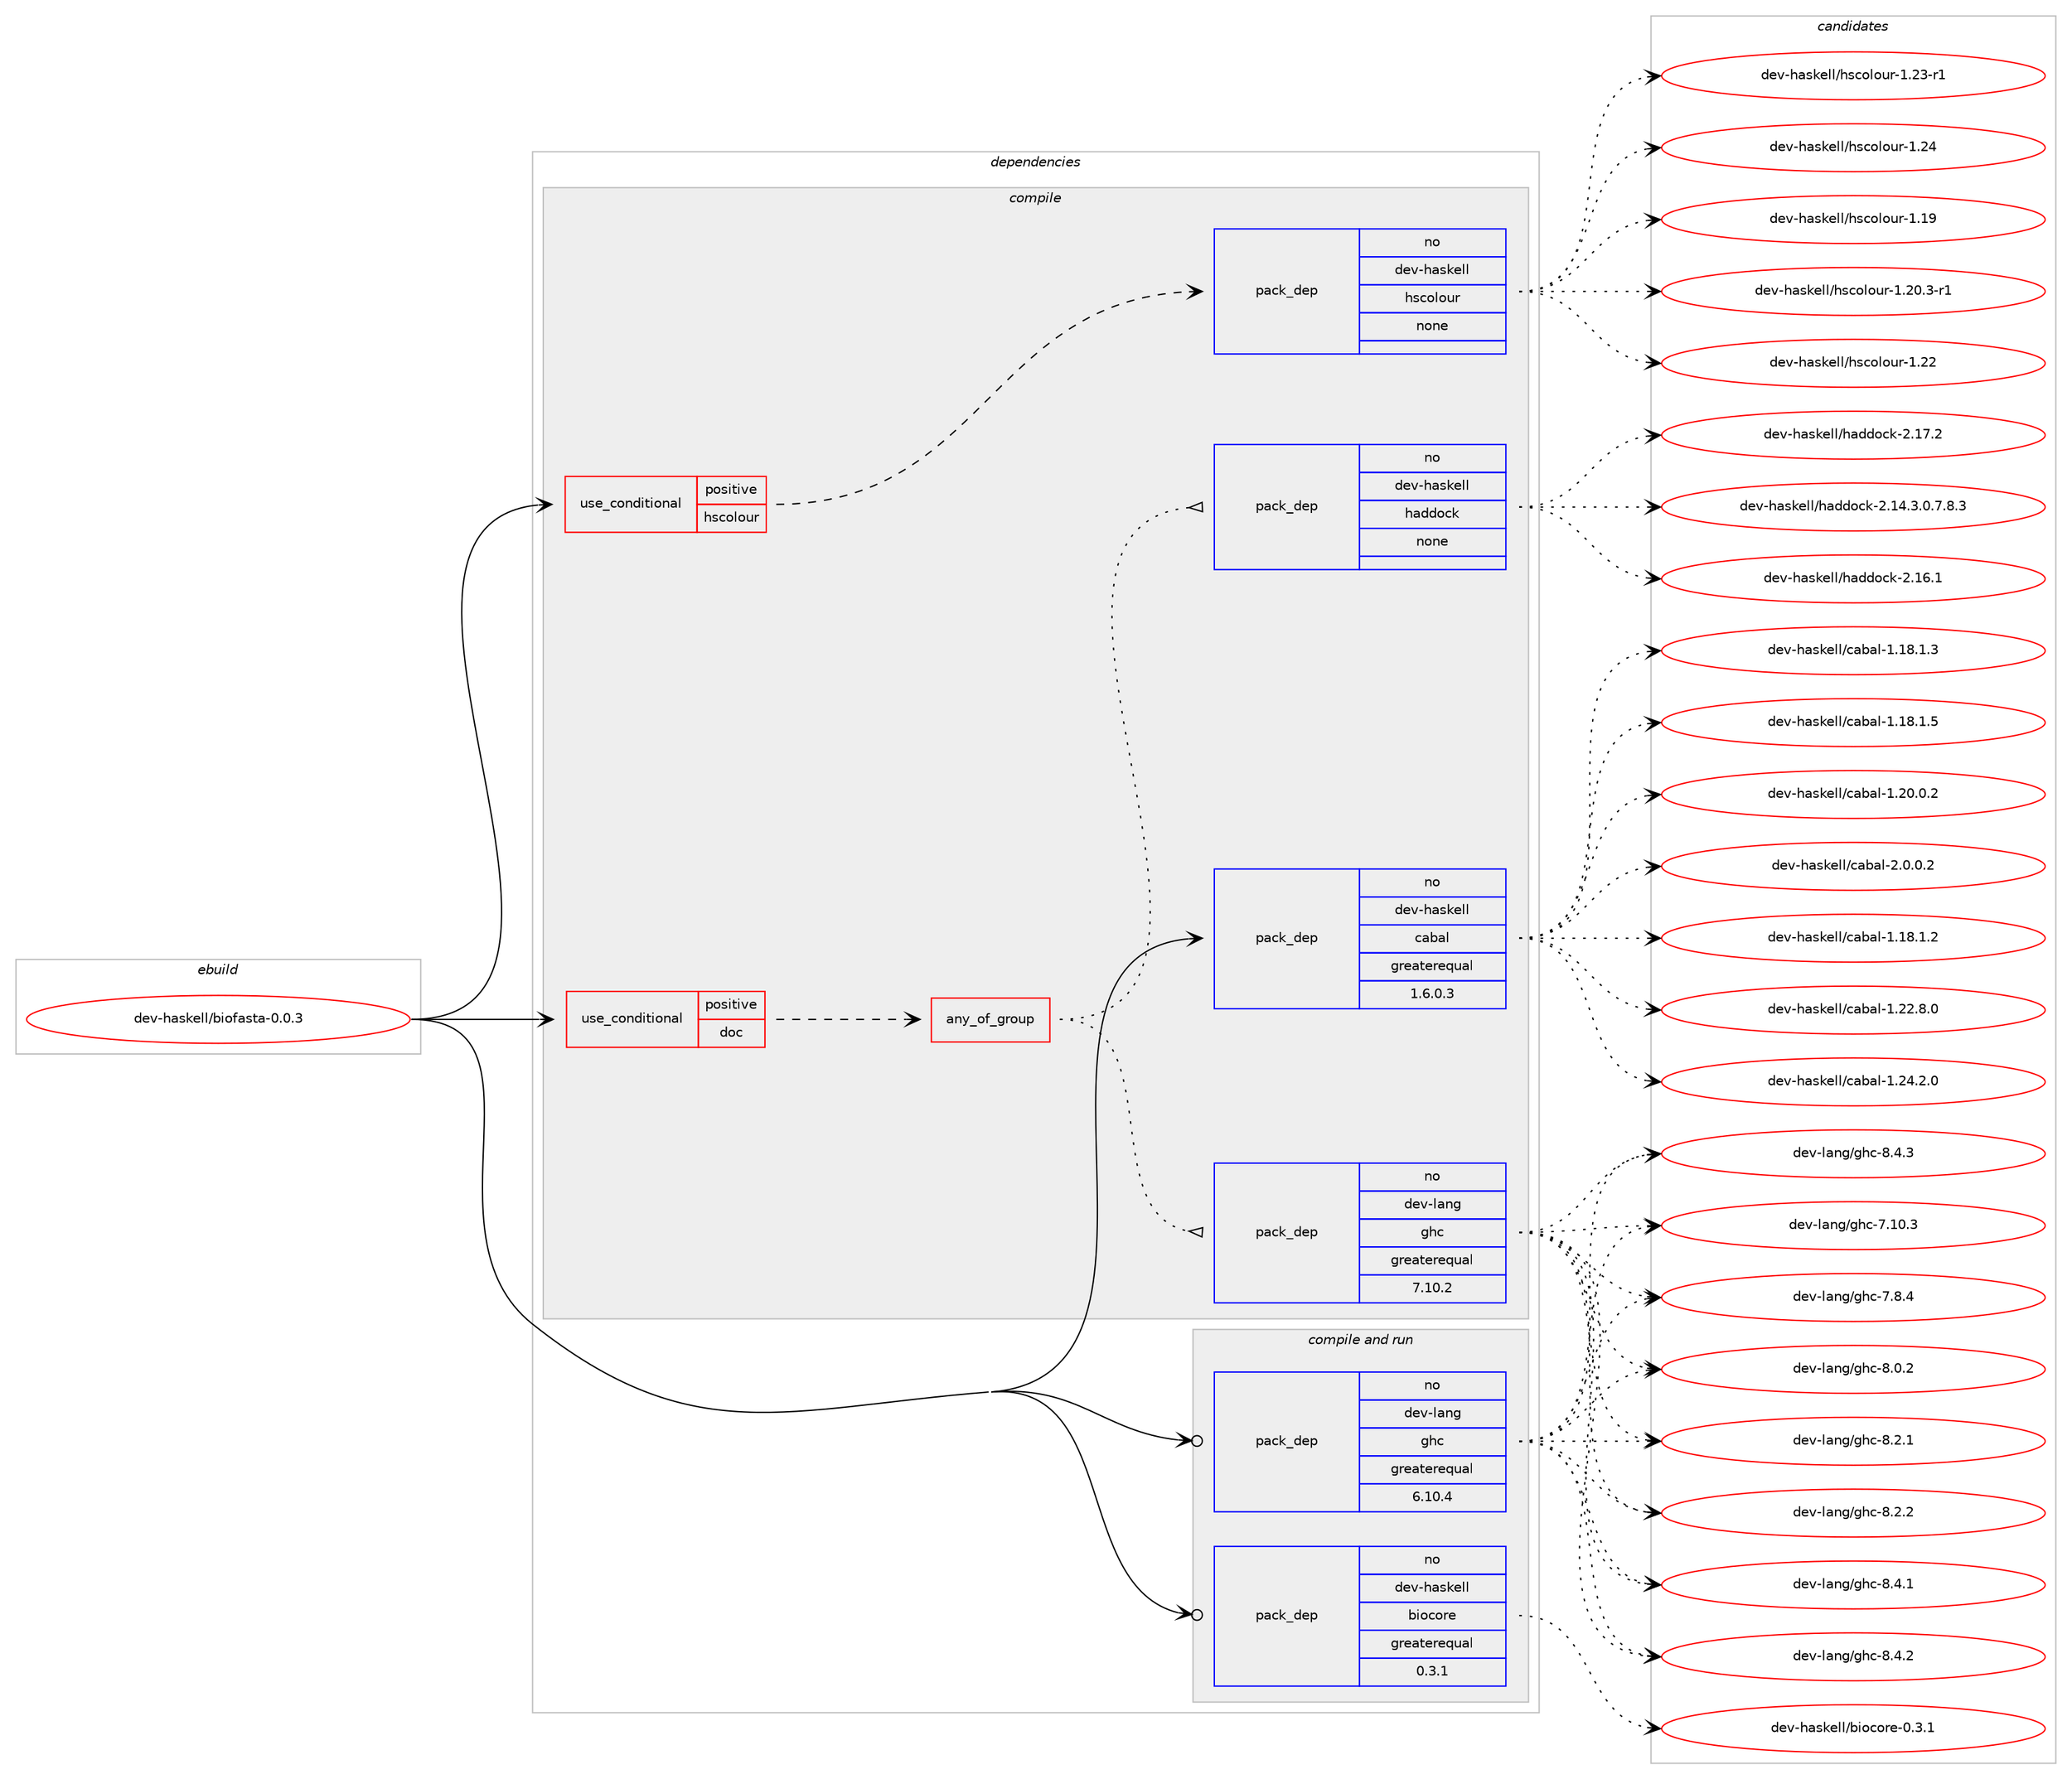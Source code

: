 digraph prolog {

# *************
# Graph options
# *************

newrank=true;
concentrate=true;
compound=true;
graph [rankdir=LR,fontname=Helvetica,fontsize=10,ranksep=1.5];#, ranksep=2.5, nodesep=0.2];
edge  [arrowhead=vee];
node  [fontname=Helvetica,fontsize=10];

# **********
# The ebuild
# **********

subgraph cluster_leftcol {
color=gray;
rank=same;
label=<<i>ebuild</i>>;
id [label="dev-haskell/biofasta-0.0.3", color=red, width=4, href="../dev-haskell/biofasta-0.0.3.svg"];
}

# ****************
# The dependencies
# ****************

subgraph cluster_midcol {
color=gray;
label=<<i>dependencies</i>>;
subgraph cluster_compile {
fillcolor="#eeeeee";
style=filled;
label=<<i>compile</i>>;
subgraph cond358739 {
dependency1327185 [label=<<TABLE BORDER="0" CELLBORDER="1" CELLSPACING="0" CELLPADDING="4"><TR><TD ROWSPAN="3" CELLPADDING="10">use_conditional</TD></TR><TR><TD>positive</TD></TR><TR><TD>doc</TD></TR></TABLE>>, shape=none, color=red];
subgraph any20583 {
dependency1327186 [label=<<TABLE BORDER="0" CELLBORDER="1" CELLSPACING="0" CELLPADDING="4"><TR><TD CELLPADDING="10">any_of_group</TD></TR></TABLE>>, shape=none, color=red];subgraph pack947311 {
dependency1327187 [label=<<TABLE BORDER="0" CELLBORDER="1" CELLSPACING="0" CELLPADDING="4" WIDTH="220"><TR><TD ROWSPAN="6" CELLPADDING="30">pack_dep</TD></TR><TR><TD WIDTH="110">no</TD></TR><TR><TD>dev-haskell</TD></TR><TR><TD>haddock</TD></TR><TR><TD>none</TD></TR><TR><TD></TD></TR></TABLE>>, shape=none, color=blue];
}
dependency1327186:e -> dependency1327187:w [weight=20,style="dotted",arrowhead="oinv"];
subgraph pack947312 {
dependency1327188 [label=<<TABLE BORDER="0" CELLBORDER="1" CELLSPACING="0" CELLPADDING="4" WIDTH="220"><TR><TD ROWSPAN="6" CELLPADDING="30">pack_dep</TD></TR><TR><TD WIDTH="110">no</TD></TR><TR><TD>dev-lang</TD></TR><TR><TD>ghc</TD></TR><TR><TD>greaterequal</TD></TR><TR><TD>7.10.2</TD></TR></TABLE>>, shape=none, color=blue];
}
dependency1327186:e -> dependency1327188:w [weight=20,style="dotted",arrowhead="oinv"];
}
dependency1327185:e -> dependency1327186:w [weight=20,style="dashed",arrowhead="vee"];
}
id:e -> dependency1327185:w [weight=20,style="solid",arrowhead="vee"];
subgraph cond358740 {
dependency1327189 [label=<<TABLE BORDER="0" CELLBORDER="1" CELLSPACING="0" CELLPADDING="4"><TR><TD ROWSPAN="3" CELLPADDING="10">use_conditional</TD></TR><TR><TD>positive</TD></TR><TR><TD>hscolour</TD></TR></TABLE>>, shape=none, color=red];
subgraph pack947313 {
dependency1327190 [label=<<TABLE BORDER="0" CELLBORDER="1" CELLSPACING="0" CELLPADDING="4" WIDTH="220"><TR><TD ROWSPAN="6" CELLPADDING="30">pack_dep</TD></TR><TR><TD WIDTH="110">no</TD></TR><TR><TD>dev-haskell</TD></TR><TR><TD>hscolour</TD></TR><TR><TD>none</TD></TR><TR><TD></TD></TR></TABLE>>, shape=none, color=blue];
}
dependency1327189:e -> dependency1327190:w [weight=20,style="dashed",arrowhead="vee"];
}
id:e -> dependency1327189:w [weight=20,style="solid",arrowhead="vee"];
subgraph pack947314 {
dependency1327191 [label=<<TABLE BORDER="0" CELLBORDER="1" CELLSPACING="0" CELLPADDING="4" WIDTH="220"><TR><TD ROWSPAN="6" CELLPADDING="30">pack_dep</TD></TR><TR><TD WIDTH="110">no</TD></TR><TR><TD>dev-haskell</TD></TR><TR><TD>cabal</TD></TR><TR><TD>greaterequal</TD></TR><TR><TD>1.6.0.3</TD></TR></TABLE>>, shape=none, color=blue];
}
id:e -> dependency1327191:w [weight=20,style="solid",arrowhead="vee"];
}
subgraph cluster_compileandrun {
fillcolor="#eeeeee";
style=filled;
label=<<i>compile and run</i>>;
subgraph pack947315 {
dependency1327192 [label=<<TABLE BORDER="0" CELLBORDER="1" CELLSPACING="0" CELLPADDING="4" WIDTH="220"><TR><TD ROWSPAN="6" CELLPADDING="30">pack_dep</TD></TR><TR><TD WIDTH="110">no</TD></TR><TR><TD>dev-haskell</TD></TR><TR><TD>biocore</TD></TR><TR><TD>greaterequal</TD></TR><TR><TD>0.3.1</TD></TR></TABLE>>, shape=none, color=blue];
}
id:e -> dependency1327192:w [weight=20,style="solid",arrowhead="odotvee"];
subgraph pack947316 {
dependency1327193 [label=<<TABLE BORDER="0" CELLBORDER="1" CELLSPACING="0" CELLPADDING="4" WIDTH="220"><TR><TD ROWSPAN="6" CELLPADDING="30">pack_dep</TD></TR><TR><TD WIDTH="110">no</TD></TR><TR><TD>dev-lang</TD></TR><TR><TD>ghc</TD></TR><TR><TD>greaterequal</TD></TR><TR><TD>6.10.4</TD></TR></TABLE>>, shape=none, color=blue];
}
id:e -> dependency1327193:w [weight=20,style="solid",arrowhead="odotvee"];
}
subgraph cluster_run {
fillcolor="#eeeeee";
style=filled;
label=<<i>run</i>>;
}
}

# **************
# The candidates
# **************

subgraph cluster_choices {
rank=same;
color=gray;
label=<<i>candidates</i>>;

subgraph choice947311 {
color=black;
nodesep=1;
choice1001011184510497115107101108108471049710010011199107455046495246514648465546564651 [label="dev-haskell/haddock-2.14.3.0.7.8.3", color=red, width=4,href="../dev-haskell/haddock-2.14.3.0.7.8.3.svg"];
choice100101118451049711510710110810847104971001001119910745504649544649 [label="dev-haskell/haddock-2.16.1", color=red, width=4,href="../dev-haskell/haddock-2.16.1.svg"];
choice100101118451049711510710110810847104971001001119910745504649554650 [label="dev-haskell/haddock-2.17.2", color=red, width=4,href="../dev-haskell/haddock-2.17.2.svg"];
dependency1327187:e -> choice1001011184510497115107101108108471049710010011199107455046495246514648465546564651:w [style=dotted,weight="100"];
dependency1327187:e -> choice100101118451049711510710110810847104971001001119910745504649544649:w [style=dotted,weight="100"];
dependency1327187:e -> choice100101118451049711510710110810847104971001001119910745504649554650:w [style=dotted,weight="100"];
}
subgraph choice947312 {
color=black;
nodesep=1;
choice1001011184510897110103471031049945554649484651 [label="dev-lang/ghc-7.10.3", color=red, width=4,href="../dev-lang/ghc-7.10.3.svg"];
choice10010111845108971101034710310499455546564652 [label="dev-lang/ghc-7.8.4", color=red, width=4,href="../dev-lang/ghc-7.8.4.svg"];
choice10010111845108971101034710310499455646484650 [label="dev-lang/ghc-8.0.2", color=red, width=4,href="../dev-lang/ghc-8.0.2.svg"];
choice10010111845108971101034710310499455646504649 [label="dev-lang/ghc-8.2.1", color=red, width=4,href="../dev-lang/ghc-8.2.1.svg"];
choice10010111845108971101034710310499455646504650 [label="dev-lang/ghc-8.2.2", color=red, width=4,href="../dev-lang/ghc-8.2.2.svg"];
choice10010111845108971101034710310499455646524649 [label="dev-lang/ghc-8.4.1", color=red, width=4,href="../dev-lang/ghc-8.4.1.svg"];
choice10010111845108971101034710310499455646524650 [label="dev-lang/ghc-8.4.2", color=red, width=4,href="../dev-lang/ghc-8.4.2.svg"];
choice10010111845108971101034710310499455646524651 [label="dev-lang/ghc-8.4.3", color=red, width=4,href="../dev-lang/ghc-8.4.3.svg"];
dependency1327188:e -> choice1001011184510897110103471031049945554649484651:w [style=dotted,weight="100"];
dependency1327188:e -> choice10010111845108971101034710310499455546564652:w [style=dotted,weight="100"];
dependency1327188:e -> choice10010111845108971101034710310499455646484650:w [style=dotted,weight="100"];
dependency1327188:e -> choice10010111845108971101034710310499455646504649:w [style=dotted,weight="100"];
dependency1327188:e -> choice10010111845108971101034710310499455646504650:w [style=dotted,weight="100"];
dependency1327188:e -> choice10010111845108971101034710310499455646524649:w [style=dotted,weight="100"];
dependency1327188:e -> choice10010111845108971101034710310499455646524650:w [style=dotted,weight="100"];
dependency1327188:e -> choice10010111845108971101034710310499455646524651:w [style=dotted,weight="100"];
}
subgraph choice947313 {
color=black;
nodesep=1;
choice100101118451049711510710110810847104115991111081111171144549464957 [label="dev-haskell/hscolour-1.19", color=red, width=4,href="../dev-haskell/hscolour-1.19.svg"];
choice10010111845104971151071011081084710411599111108111117114454946504846514511449 [label="dev-haskell/hscolour-1.20.3-r1", color=red, width=4,href="../dev-haskell/hscolour-1.20.3-r1.svg"];
choice100101118451049711510710110810847104115991111081111171144549465050 [label="dev-haskell/hscolour-1.22", color=red, width=4,href="../dev-haskell/hscolour-1.22.svg"];
choice1001011184510497115107101108108471041159911110811111711445494650514511449 [label="dev-haskell/hscolour-1.23-r1", color=red, width=4,href="../dev-haskell/hscolour-1.23-r1.svg"];
choice100101118451049711510710110810847104115991111081111171144549465052 [label="dev-haskell/hscolour-1.24", color=red, width=4,href="../dev-haskell/hscolour-1.24.svg"];
dependency1327190:e -> choice100101118451049711510710110810847104115991111081111171144549464957:w [style=dotted,weight="100"];
dependency1327190:e -> choice10010111845104971151071011081084710411599111108111117114454946504846514511449:w [style=dotted,weight="100"];
dependency1327190:e -> choice100101118451049711510710110810847104115991111081111171144549465050:w [style=dotted,weight="100"];
dependency1327190:e -> choice1001011184510497115107101108108471041159911110811111711445494650514511449:w [style=dotted,weight="100"];
dependency1327190:e -> choice100101118451049711510710110810847104115991111081111171144549465052:w [style=dotted,weight="100"];
}
subgraph choice947314 {
color=black;
nodesep=1;
choice10010111845104971151071011081084799979897108454946495646494650 [label="dev-haskell/cabal-1.18.1.2", color=red, width=4,href="../dev-haskell/cabal-1.18.1.2.svg"];
choice10010111845104971151071011081084799979897108454946495646494651 [label="dev-haskell/cabal-1.18.1.3", color=red, width=4,href="../dev-haskell/cabal-1.18.1.3.svg"];
choice10010111845104971151071011081084799979897108454946495646494653 [label="dev-haskell/cabal-1.18.1.5", color=red, width=4,href="../dev-haskell/cabal-1.18.1.5.svg"];
choice10010111845104971151071011081084799979897108454946504846484650 [label="dev-haskell/cabal-1.20.0.2", color=red, width=4,href="../dev-haskell/cabal-1.20.0.2.svg"];
choice10010111845104971151071011081084799979897108454946505046564648 [label="dev-haskell/cabal-1.22.8.0", color=red, width=4,href="../dev-haskell/cabal-1.22.8.0.svg"];
choice10010111845104971151071011081084799979897108454946505246504648 [label="dev-haskell/cabal-1.24.2.0", color=red, width=4,href="../dev-haskell/cabal-1.24.2.0.svg"];
choice100101118451049711510710110810847999798971084550464846484650 [label="dev-haskell/cabal-2.0.0.2", color=red, width=4,href="../dev-haskell/cabal-2.0.0.2.svg"];
dependency1327191:e -> choice10010111845104971151071011081084799979897108454946495646494650:w [style=dotted,weight="100"];
dependency1327191:e -> choice10010111845104971151071011081084799979897108454946495646494651:w [style=dotted,weight="100"];
dependency1327191:e -> choice10010111845104971151071011081084799979897108454946495646494653:w [style=dotted,weight="100"];
dependency1327191:e -> choice10010111845104971151071011081084799979897108454946504846484650:w [style=dotted,weight="100"];
dependency1327191:e -> choice10010111845104971151071011081084799979897108454946505046564648:w [style=dotted,weight="100"];
dependency1327191:e -> choice10010111845104971151071011081084799979897108454946505246504648:w [style=dotted,weight="100"];
dependency1327191:e -> choice100101118451049711510710110810847999798971084550464846484650:w [style=dotted,weight="100"];
}
subgraph choice947315 {
color=black;
nodesep=1;
choice1001011184510497115107101108108479810511199111114101454846514649 [label="dev-haskell/biocore-0.3.1", color=red, width=4,href="../dev-haskell/biocore-0.3.1.svg"];
dependency1327192:e -> choice1001011184510497115107101108108479810511199111114101454846514649:w [style=dotted,weight="100"];
}
subgraph choice947316 {
color=black;
nodesep=1;
choice1001011184510897110103471031049945554649484651 [label="dev-lang/ghc-7.10.3", color=red, width=4,href="../dev-lang/ghc-7.10.3.svg"];
choice10010111845108971101034710310499455546564652 [label="dev-lang/ghc-7.8.4", color=red, width=4,href="../dev-lang/ghc-7.8.4.svg"];
choice10010111845108971101034710310499455646484650 [label="dev-lang/ghc-8.0.2", color=red, width=4,href="../dev-lang/ghc-8.0.2.svg"];
choice10010111845108971101034710310499455646504649 [label="dev-lang/ghc-8.2.1", color=red, width=4,href="../dev-lang/ghc-8.2.1.svg"];
choice10010111845108971101034710310499455646504650 [label="dev-lang/ghc-8.2.2", color=red, width=4,href="../dev-lang/ghc-8.2.2.svg"];
choice10010111845108971101034710310499455646524649 [label="dev-lang/ghc-8.4.1", color=red, width=4,href="../dev-lang/ghc-8.4.1.svg"];
choice10010111845108971101034710310499455646524650 [label="dev-lang/ghc-8.4.2", color=red, width=4,href="../dev-lang/ghc-8.4.2.svg"];
choice10010111845108971101034710310499455646524651 [label="dev-lang/ghc-8.4.3", color=red, width=4,href="../dev-lang/ghc-8.4.3.svg"];
dependency1327193:e -> choice1001011184510897110103471031049945554649484651:w [style=dotted,weight="100"];
dependency1327193:e -> choice10010111845108971101034710310499455546564652:w [style=dotted,weight="100"];
dependency1327193:e -> choice10010111845108971101034710310499455646484650:w [style=dotted,weight="100"];
dependency1327193:e -> choice10010111845108971101034710310499455646504649:w [style=dotted,weight="100"];
dependency1327193:e -> choice10010111845108971101034710310499455646504650:w [style=dotted,weight="100"];
dependency1327193:e -> choice10010111845108971101034710310499455646524649:w [style=dotted,weight="100"];
dependency1327193:e -> choice10010111845108971101034710310499455646524650:w [style=dotted,weight="100"];
dependency1327193:e -> choice10010111845108971101034710310499455646524651:w [style=dotted,weight="100"];
}
}

}
